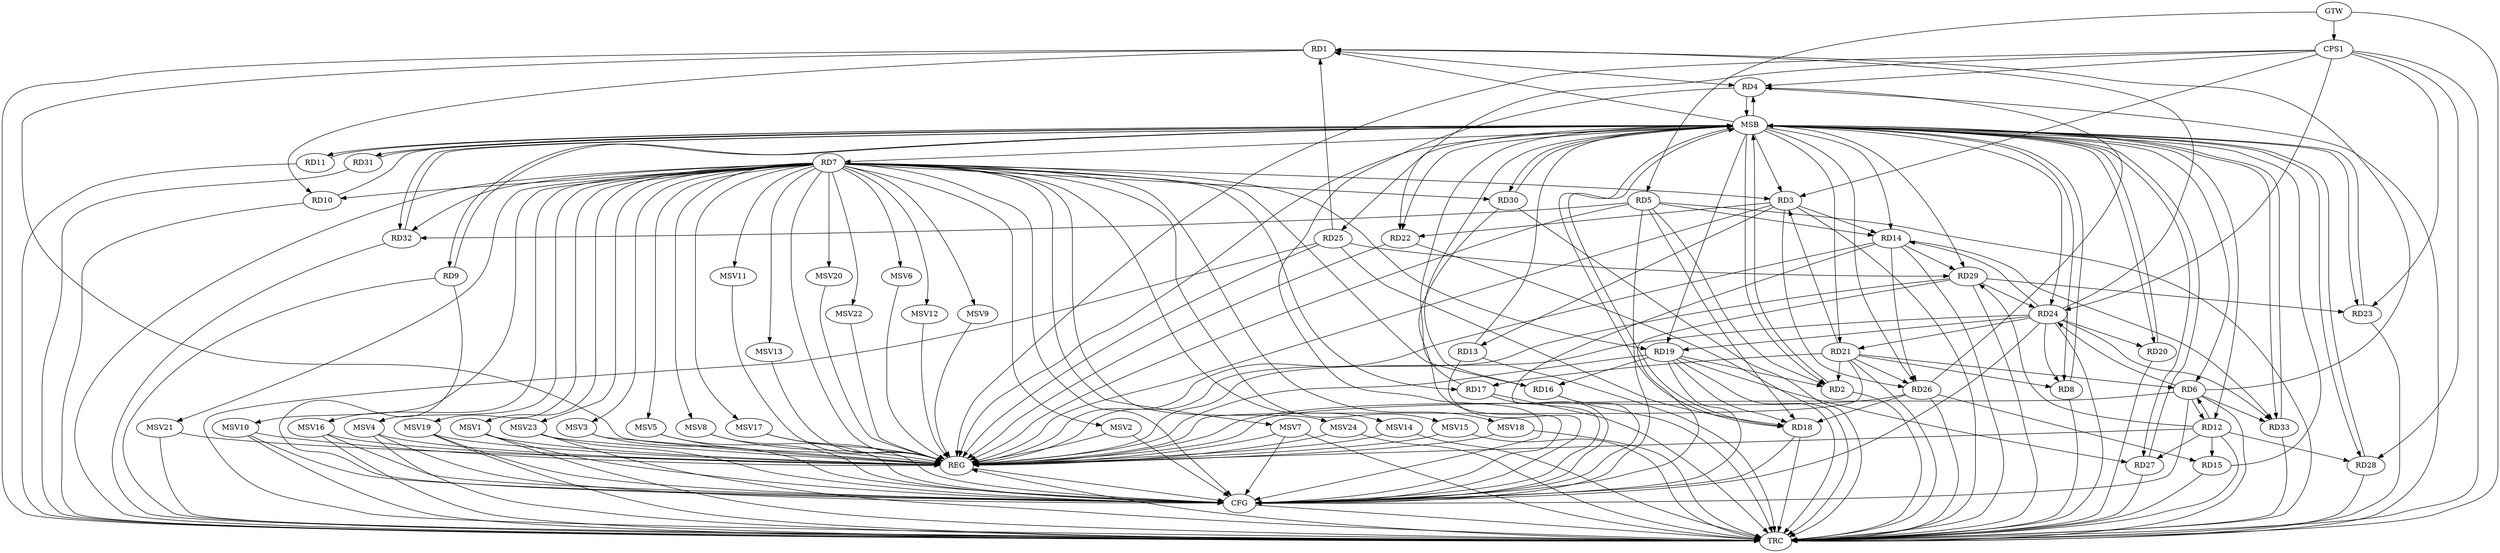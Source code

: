 strict digraph G {
  RD1 [ label="RD1" ];
  RD2 [ label="RD2" ];
  RD3 [ label="RD3" ];
  RD4 [ label="RD4" ];
  RD5 [ label="RD5" ];
  RD6 [ label="RD6" ];
  RD7 [ label="RD7" ];
  RD8 [ label="RD8" ];
  RD9 [ label="RD9" ];
  RD10 [ label="RD10" ];
  RD11 [ label="RD11" ];
  RD12 [ label="RD12" ];
  RD13 [ label="RD13" ];
  RD14 [ label="RD14" ];
  RD15 [ label="RD15" ];
  RD16 [ label="RD16" ];
  RD17 [ label="RD17" ];
  RD18 [ label="RD18" ];
  RD19 [ label="RD19" ];
  RD20 [ label="RD20" ];
  RD21 [ label="RD21" ];
  RD22 [ label="RD22" ];
  RD23 [ label="RD23" ];
  RD24 [ label="RD24" ];
  RD25 [ label="RD25" ];
  RD26 [ label="RD26" ];
  RD27 [ label="RD27" ];
  RD28 [ label="RD28" ];
  RD29 [ label="RD29" ];
  RD30 [ label="RD30" ];
  RD31 [ label="RD31" ];
  RD32 [ label="RD32" ];
  RD33 [ label="RD33" ];
  CPS1 [ label="CPS1" ];
  GTW [ label="GTW" ];
  REG [ label="REG" ];
  MSB [ label="MSB" ];
  CFG [ label="CFG" ];
  TRC [ label="TRC" ];
  MSV1 [ label="MSV1" ];
  MSV2 [ label="MSV2" ];
  MSV3 [ label="MSV3" ];
  MSV4 [ label="MSV4" ];
  MSV5 [ label="MSV5" ];
  MSV6 [ label="MSV6" ];
  MSV7 [ label="MSV7" ];
  MSV8 [ label="MSV8" ];
  MSV9 [ label="MSV9" ];
  MSV10 [ label="MSV10" ];
  MSV11 [ label="MSV11" ];
  MSV12 [ label="MSV12" ];
  MSV13 [ label="MSV13" ];
  MSV14 [ label="MSV14" ];
  MSV15 [ label="MSV15" ];
  MSV16 [ label="MSV16" ];
  MSV17 [ label="MSV17" ];
  MSV18 [ label="MSV18" ];
  MSV19 [ label="MSV19" ];
  MSV20 [ label="MSV20" ];
  MSV21 [ label="MSV21" ];
  MSV22 [ label="MSV22" ];
  MSV23 [ label="MSV23" ];
  MSV24 [ label="MSV24" ];
  RD1 -> RD4;
  RD6 -> RD1;
  RD1 -> RD10;
  RD24 -> RD1;
  RD25 -> RD1;
  RD5 -> RD2;
  RD19 -> RD2;
  RD21 -> RD2;
  RD7 -> RD3;
  RD3 -> RD13;
  RD3 -> RD14;
  RD21 -> RD3;
  RD3 -> RD22;
  RD3 -> RD26;
  RD26 -> RD4;
  RD5 -> RD14;
  RD5 -> RD18;
  RD5 -> RD32;
  RD6 -> RD12;
  RD12 -> RD6;
  RD21 -> RD6;
  RD6 -> RD24;
  RD6 -> RD33;
  RD7 -> RD10;
  RD7 -> RD16;
  RD7 -> RD17;
  RD7 -> RD19;
  RD7 -> RD30;
  RD7 -> RD32;
  RD21 -> RD8;
  RD24 -> RD8;
  RD12 -> RD15;
  RD12 -> RD27;
  RD12 -> RD28;
  RD12 -> RD29;
  RD24 -> RD14;
  RD14 -> RD26;
  RD14 -> RD29;
  RD14 -> RD33;
  RD26 -> RD15;
  RD19 -> RD16;
  RD21 -> RD17;
  RD19 -> RD18;
  RD25 -> RD18;
  RD26 -> RD18;
  RD24 -> RD19;
  RD19 -> RD27;
  RD24 -> RD20;
  RD24 -> RD21;
  RD21 -> RD26;
  RD29 -> RD23;
  RD29 -> RD24;
  RD24 -> RD33;
  RD25 -> RD29;
  CPS1 -> RD22;
  CPS1 -> RD23;
  CPS1 -> RD24;
  CPS1 -> RD3;
  CPS1 -> RD4;
  CPS1 -> RD28;
  GTW -> RD5;
  GTW -> CPS1;
  RD1 -> REG;
  RD3 -> REG;
  RD5 -> REG;
  RD6 -> REG;
  RD7 -> REG;
  RD12 -> REG;
  RD14 -> REG;
  RD19 -> REG;
  RD21 -> REG;
  RD22 -> REG;
  RD24 -> REG;
  RD25 -> REG;
  RD26 -> REG;
  RD29 -> REG;
  CPS1 -> REG;
  RD2 -> MSB;
  MSB -> RD19;
  MSB -> RD24;
  MSB -> RD25;
  MSB -> RD26;
  MSB -> RD29;
  MSB -> RD31;
  MSB -> REG;
  RD4 -> MSB;
  MSB -> RD3;
  MSB -> RD7;
  MSB -> RD14;
  RD8 -> MSB;
  MSB -> RD1;
  MSB -> RD21;
  MSB -> RD28;
  RD9 -> MSB;
  MSB -> RD4;
  MSB -> RD12;
  MSB -> RD32;
  RD10 -> MSB;
  MSB -> RD6;
  MSB -> RD8;
  MSB -> RD11;
  RD11 -> MSB;
  RD13 -> MSB;
  MSB -> RD18;
  MSB -> RD20;
  RD15 -> MSB;
  MSB -> RD2;
  RD16 -> MSB;
  MSB -> RD33;
  RD17 -> MSB;
  MSB -> RD9;
  MSB -> RD22;
  RD18 -> MSB;
  MSB -> RD23;
  RD20 -> MSB;
  RD23 -> MSB;
  RD27 -> MSB;
  RD28 -> MSB;
  RD30 -> MSB;
  MSB -> RD27;
  RD31 -> MSB;
  MSB -> RD30;
  RD32 -> MSB;
  RD33 -> MSB;
  RD4 -> CFG;
  RD18 -> CFG;
  RD30 -> CFG;
  RD13 -> CFG;
  RD5 -> CFG;
  RD17 -> CFG;
  RD16 -> CFG;
  RD7 -> CFG;
  RD24 -> CFG;
  RD14 -> CFG;
  RD9 -> CFG;
  RD19 -> CFG;
  RD6 -> CFG;
  RD29 -> CFG;
  REG -> CFG;
  RD1 -> TRC;
  RD2 -> TRC;
  RD3 -> TRC;
  RD4 -> TRC;
  RD5 -> TRC;
  RD6 -> TRC;
  RD7 -> TRC;
  RD8 -> TRC;
  RD9 -> TRC;
  RD10 -> TRC;
  RD11 -> TRC;
  RD12 -> TRC;
  RD13 -> TRC;
  RD14 -> TRC;
  RD15 -> TRC;
  RD16 -> TRC;
  RD17 -> TRC;
  RD18 -> TRC;
  RD19 -> TRC;
  RD20 -> TRC;
  RD21 -> TRC;
  RD22 -> TRC;
  RD23 -> TRC;
  RD24 -> TRC;
  RD25 -> TRC;
  RD26 -> TRC;
  RD27 -> TRC;
  RD28 -> TRC;
  RD29 -> TRC;
  RD30 -> TRC;
  RD31 -> TRC;
  RD32 -> TRC;
  RD33 -> TRC;
  CPS1 -> TRC;
  GTW -> TRC;
  CFG -> TRC;
  TRC -> REG;
  RD7 -> MSV1;
  RD7 -> MSV2;
  RD7 -> MSV3;
  RD7 -> MSV4;
  RD7 -> MSV5;
  RD7 -> MSV6;
  MSV1 -> REG;
  MSV1 -> TRC;
  MSV1 -> CFG;
  MSV2 -> REG;
  MSV2 -> CFG;
  MSV3 -> REG;
  MSV3 -> CFG;
  MSV4 -> REG;
  MSV4 -> TRC;
  MSV4 -> CFG;
  MSV5 -> REG;
  MSV5 -> CFG;
  MSV6 -> REG;
  RD7 -> MSV7;
  MSV7 -> REG;
  MSV7 -> TRC;
  MSV7 -> CFG;
  RD7 -> MSV8;
  MSV8 -> REG;
  MSV8 -> CFG;
  RD7 -> MSV9;
  MSV9 -> REG;
  RD7 -> MSV10;
  MSV10 -> REG;
  MSV10 -> TRC;
  MSV10 -> CFG;
  RD7 -> MSV11;
  RD7 -> MSV12;
  RD7 -> MSV13;
  RD7 -> MSV14;
  MSV11 -> REG;
  MSV12 -> REG;
  MSV13 -> REG;
  MSV14 -> REG;
  MSV14 -> TRC;
  RD7 -> MSV15;
  MSV15 -> REG;
  MSV15 -> TRC;
  RD7 -> MSV16;
  MSV16 -> REG;
  MSV16 -> TRC;
  MSV16 -> CFG;
  RD7 -> MSV17;
  RD7 -> MSV18;
  MSV17 -> REG;
  MSV17 -> CFG;
  MSV18 -> REG;
  MSV18 -> TRC;
  RD7 -> MSV19;
  MSV19 -> REG;
  MSV19 -> TRC;
  MSV19 -> CFG;
  RD7 -> MSV20;
  MSV20 -> REG;
  RD7 -> MSV21;
  MSV21 -> REG;
  MSV21 -> TRC;
  RD7 -> MSV22;
  MSV22 -> REG;
  RD7 -> MSV23;
  RD7 -> MSV24;
  MSV23 -> REG;
  MSV23 -> TRC;
  MSV23 -> CFG;
  MSV24 -> REG;
  MSV24 -> TRC;
}
